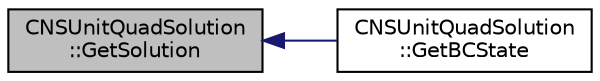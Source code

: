 digraph "CNSUnitQuadSolution::GetSolution"
{
  edge [fontname="Helvetica",fontsize="10",labelfontname="Helvetica",labelfontsize="10"];
  node [fontname="Helvetica",fontsize="10",shape=record];
  rankdir="LR";
  Node20 [label="CNSUnitQuadSolution\l::GetSolution",height=0.2,width=0.4,color="black", fillcolor="grey75", style="filled", fontcolor="black"];
  Node20 -> Node21 [dir="back",color="midnightblue",fontsize="10",style="solid",fontname="Helvetica"];
  Node21 [label="CNSUnitQuadSolution\l::GetBCState",height=0.2,width=0.4,color="black", fillcolor="white", style="filled",URL="$class_c_n_s_unit_quad_solution.html#a6e61b4b45cefe1c5640b2a2252f2a744",tooltip="Get the boundary conditions state for an exact solution. "];
}

